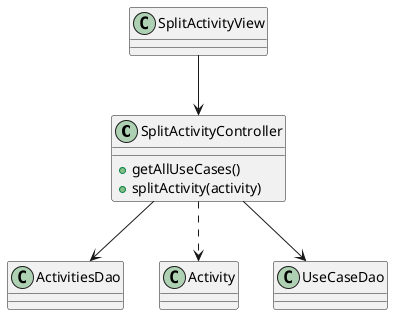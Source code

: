 @startuml
	class SplitActivityController {
	+getAllUseCases()
	+splitActivity(activity)
	}

	SplitActivityView --> SplitActivityController
	SplitActivityController --> ActivitiesDao
	SplitActivityController ..> Activity
	SplitActivityController --> UseCaseDao
@enduml
